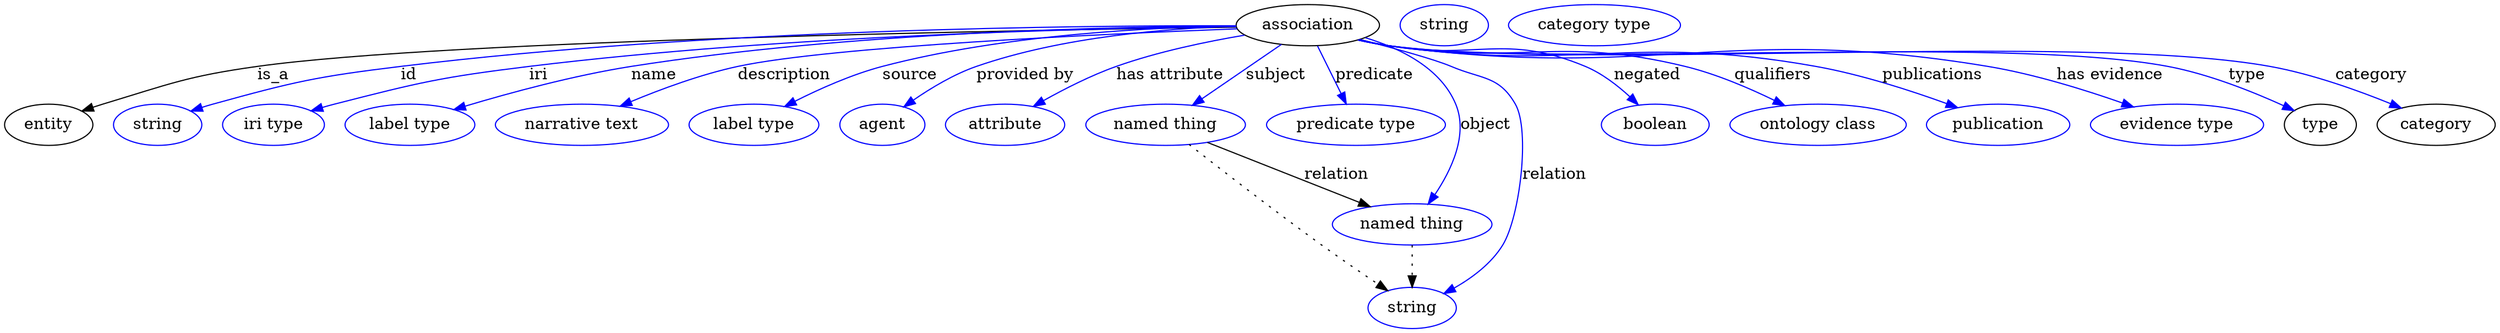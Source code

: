 digraph {
	graph [bb="0,0,2170.7,283"];
	node [label="\N"];
	association	[height=0.5,
		label=association,
		pos="1136.3,265",
		width=1.7332];
	entity	[height=0.5,
		pos="38.347,178",
		width=1.0652];
	association -> entity	[label=is_a,
		lp="234.35,221.5",
		pos="e,67.386,189.8 1074,263.27 895.59,260.91 385.72,252.28 220.35,229 159.61,220.45 145.1,213.59 86.347,196 83.255,195.07 80.07,194.07 \
76.88,193.02"];
	id	[color=blue,
		height=0.5,
		label=string,
		pos="133.35,178",
		width=1.0652];
	association -> id	[color=blue,
		label=id,
		lp="352.35,221.5",
		pos="e,162.33,190.01 1073.8,264.5 939.72,264.86 615,261.9 345.35,229 271.54,220 253.01,215.79 181.35,196 178.24,195.14 175.04,194.18 \
171.84,193.17",
		style=solid];
	iri	[color=blue,
		height=0.5,
		label="iri type",
		pos="234.35,178",
		width=1.2277];
	association -> iri	[color=blue,
		label=iri,
		lp="465.35,221.5",
		pos="e,267.25,190.22 1073.8,263.7 953.87,262.48 683.19,256.6 457.35,229 380.95,219.66 361.9,215.12 287.35,196 283.97,195.13 280.49,194.17 \
277,193.16",
		style=solid];
	name	[color=blue,
		height=0.5,
		label="label type",
		pos="353.35,178",
		width=1.5707];
	association -> name	[color=blue,
		label=name,
		lp="566.35,221.5",
		pos="e,391.7,191.29 1073.9,264.26 965.77,263.84 736.9,259.04 546.35,229 496.29,221.11 440.36,205.89 401.65,194.3",
		style=solid];
	description	[color=blue,
		height=0.5,
		label="narrative text",
		pos="503.35,178",
		width=2.0943];
	association -> description	[color=blue,
		label=description,
		lp="679.85,221.5",
		pos="e,536.65,194.26 1074.8,261.83 960.75,257.45 720.75,246.46 639.35,229 607.14,222.09 572.31,209.17 545.96,198.2",
		style=solid];
	source	[color=blue,
		height=0.5,
		label="label type",
		pos="653.35,178",
		width=1.5707];
	association -> source	[color=blue,
		label=source,
		lp="789.35,221.5",
		pos="e,680.05,193.91 1073.9,264.25 999.28,263.16 871.25,256.83 765.35,229 738.8,222.02 710.58,209.39 689.11,198.57",
		style=solid];
	"provided by"	[color=blue,
		height=0.5,
		label=agent,
		pos="765.35,178",
		width=1.0291];
	association -> "provided by"	[color=blue,
		label="provided by",
		lp="889.85,221.5",
		pos="e,784.05,193.63 1074,264.03 1014.3,262.31 922.43,255.06 847.35,229 827.73,222.19 807.79,210.17 792.48,199.62",
		style=solid];
	"has attribute"	[color=blue,
		height=0.5,
		label=attribute,
		pos="872.35,178",
		width=1.4443];
	association -> "has attribute"	[color=blue,
		label="has attribute",
		lp="1016.3,221.5",
		pos="e,897.04,194.09 1081.6,256.34 1048.5,250.78 1005.8,241.94 969.35,229 947.45,221.22 924.28,209.43 906.07,199.24",
		style=solid];
	subject	[color=blue,
		height=0.5,
		label="named thing",
		pos="1012.3,178",
		width=1.9318];
	association -> subject	[color=blue,
		label=subject,
		lp="1108.3,221.5",
		pos="e,1035.7,194.99 1113.3,248.21 1093.9,234.88 1065.8,215.64 1044.2,200.83",
		style=solid];
	predicate	[color=blue,
		height=0.5,
		label="predicate type",
		pos="1178.3,178",
		width=2.1665];
	association -> predicate	[color=blue,
		label=predicate,
		lp="1194.3,221.5",
		pos="e,1169.9,196.18 1144.8,246.8 1150.7,234.93 1158.6,218.93 1165.3,205.45",
		style=solid];
	object	[color=blue,
		height=0.5,
		label="named thing",
		pos="1227.3,91",
		width=1.9318];
	association -> object	[color=blue,
		label=object,
		lp="1291.3,178",
		pos="e,1241.3,108.74 1186.5,254.05 1216.8,244.89 1252.2,227.69 1265.3,196 1276.4,169.31 1261.4,138.11 1247.1,116.9",
		style=solid];
	relation	[color=blue,
		height=0.5,
		label=string,
		pos="1227.3,18",
		width=1.0652];
	association -> relation	[color=blue,
		label=relation,
		lp="1351.3,134.5",
		pos="e,1255,30.567 1183.9,253.34 1232.8,241.21 1303.6,219.97 1317.3,196 1330.4,173.24 1321.3,97.554 1306.3,73 1296.4,56.765 1279.6,44.249 \
1264,35.373",
		style=solid];
	negated	[color=blue,
		height=0.5,
		label=boolean,
		pos="1439.3,178",
		width=1.2999];
	association -> negated	[color=blue,
		label=negated,
		lp="1432.3,221.5",
		pos="e,1424.5,195.45 1181.5,252.42 1190.4,250.41 1199.6,248.49 1208.3,247 1283.2,234.24 1308.3,258.31 1378.3,229 1392.8,222.96 1406.5,\
212.35 1417.2,202.46",
		style=solid];
	qualifiers	[color=blue,
		height=0.5,
		label="ontology class",
		pos="1580.3,178",
		width=2.1304];
	association -> qualifiers	[color=blue,
		label=qualifiers,
		lp="1541.8,221.5",
		pos="e,1551.5,194.82 1181.1,252.26 1190,250.23 1199.5,248.35 1208.3,247 1321.5,229.79 1354.1,256.22 1465.3,229 1492.2,222.43 1520.7,210.09 \
1542.6,199.32",
		style=solid];
	publications	[color=blue,
		height=0.5,
		label=publication,
		pos="1737.3,178",
		width=1.7332];
	association -> publications	[color=blue,
		label=publications,
		lp="1681.3,221.5",
		pos="e,1702.2,192.99 1180.7,252.19 1189.8,250.15 1199.3,248.27 1208.3,247 1371.8,223.94 1416.9,258.15 1579.3,229 1618.4,221.99 1661.3,\
208 1692.5,196.59",
		style=solid];
	"has evidence"	[color=blue,
		height=0.5,
		label="evidence type",
		pos="1893.3,178",
		width=2.0943];
	association -> "has evidence"	[color=blue,
		label="has evidence",
		lp="1835.8,221.5",
		pos="e,1855.6,193.6 1180.3,252.18 1189.5,250.11 1199.2,248.23 1208.3,247 1438,216.23 1500.8,267.11 1729.3,229 1769.5,222.3 1813.6,208.48 \
1845.9,197.06",
		style=solid];
	type	[height=0.5,
		pos="2018.3,178",
		width=0.86659];
	association -> type	[color=blue,
		label=type,
		lp="1955.3,221.5",
		pos="e,1995.7,190.39 1180.3,252.12 1189.5,250.06 1199.2,248.19 1208.3,247 1357.8,227.58 1738.3,257.05 1886.3,229 1921.9,222.26 1960.5,\
206.63 1986.6,194.62",
		style=solid];
	category	[height=0.5,
		pos="2119.3,178",
		width=1.4263];
	association -> category	[color=blue,
		label=category,
		lp="2063.8,221.5",
		pos="e,2088.9,192.68 1180.2,252.1 1189.5,250.04 1199.2,248.18 1208.3,247 1377.5,225.29 1807.6,259.33 1975.3,229 2011.6,222.45 2050.9,\
208.26 2079.3,196.66",
		style=solid];
	subject -> object	[label=relation,
		lp="1161.3,134.5",
		pos="e,1190.7,106.49 1048.8,162.58 1085.3,148.14 1141.7,125.87 1181.3,110.22"];
	subject -> relation	[pos="e,1206,33.137 1032.8,160.8 1059.2,140.04 1106.7,103.14 1148.3,73 1164.4,61.361 1182.7,48.817 1197.7,38.752",
		style=dotted];
	object -> relation	[pos="e,1227.3,36.029 1227.3,72.813 1227.3,64.789 1227.3,55.047 1227.3,46.069",
		style=dotted];
	association_type	[color=blue,
		height=0.5,
		label=string,
		pos="1255.3,265",
		width=1.0652];
	association_category	[color=blue,
		height=0.5,
		label="category type",
		pos="1386.3,265",
		width=2.0762];
}
